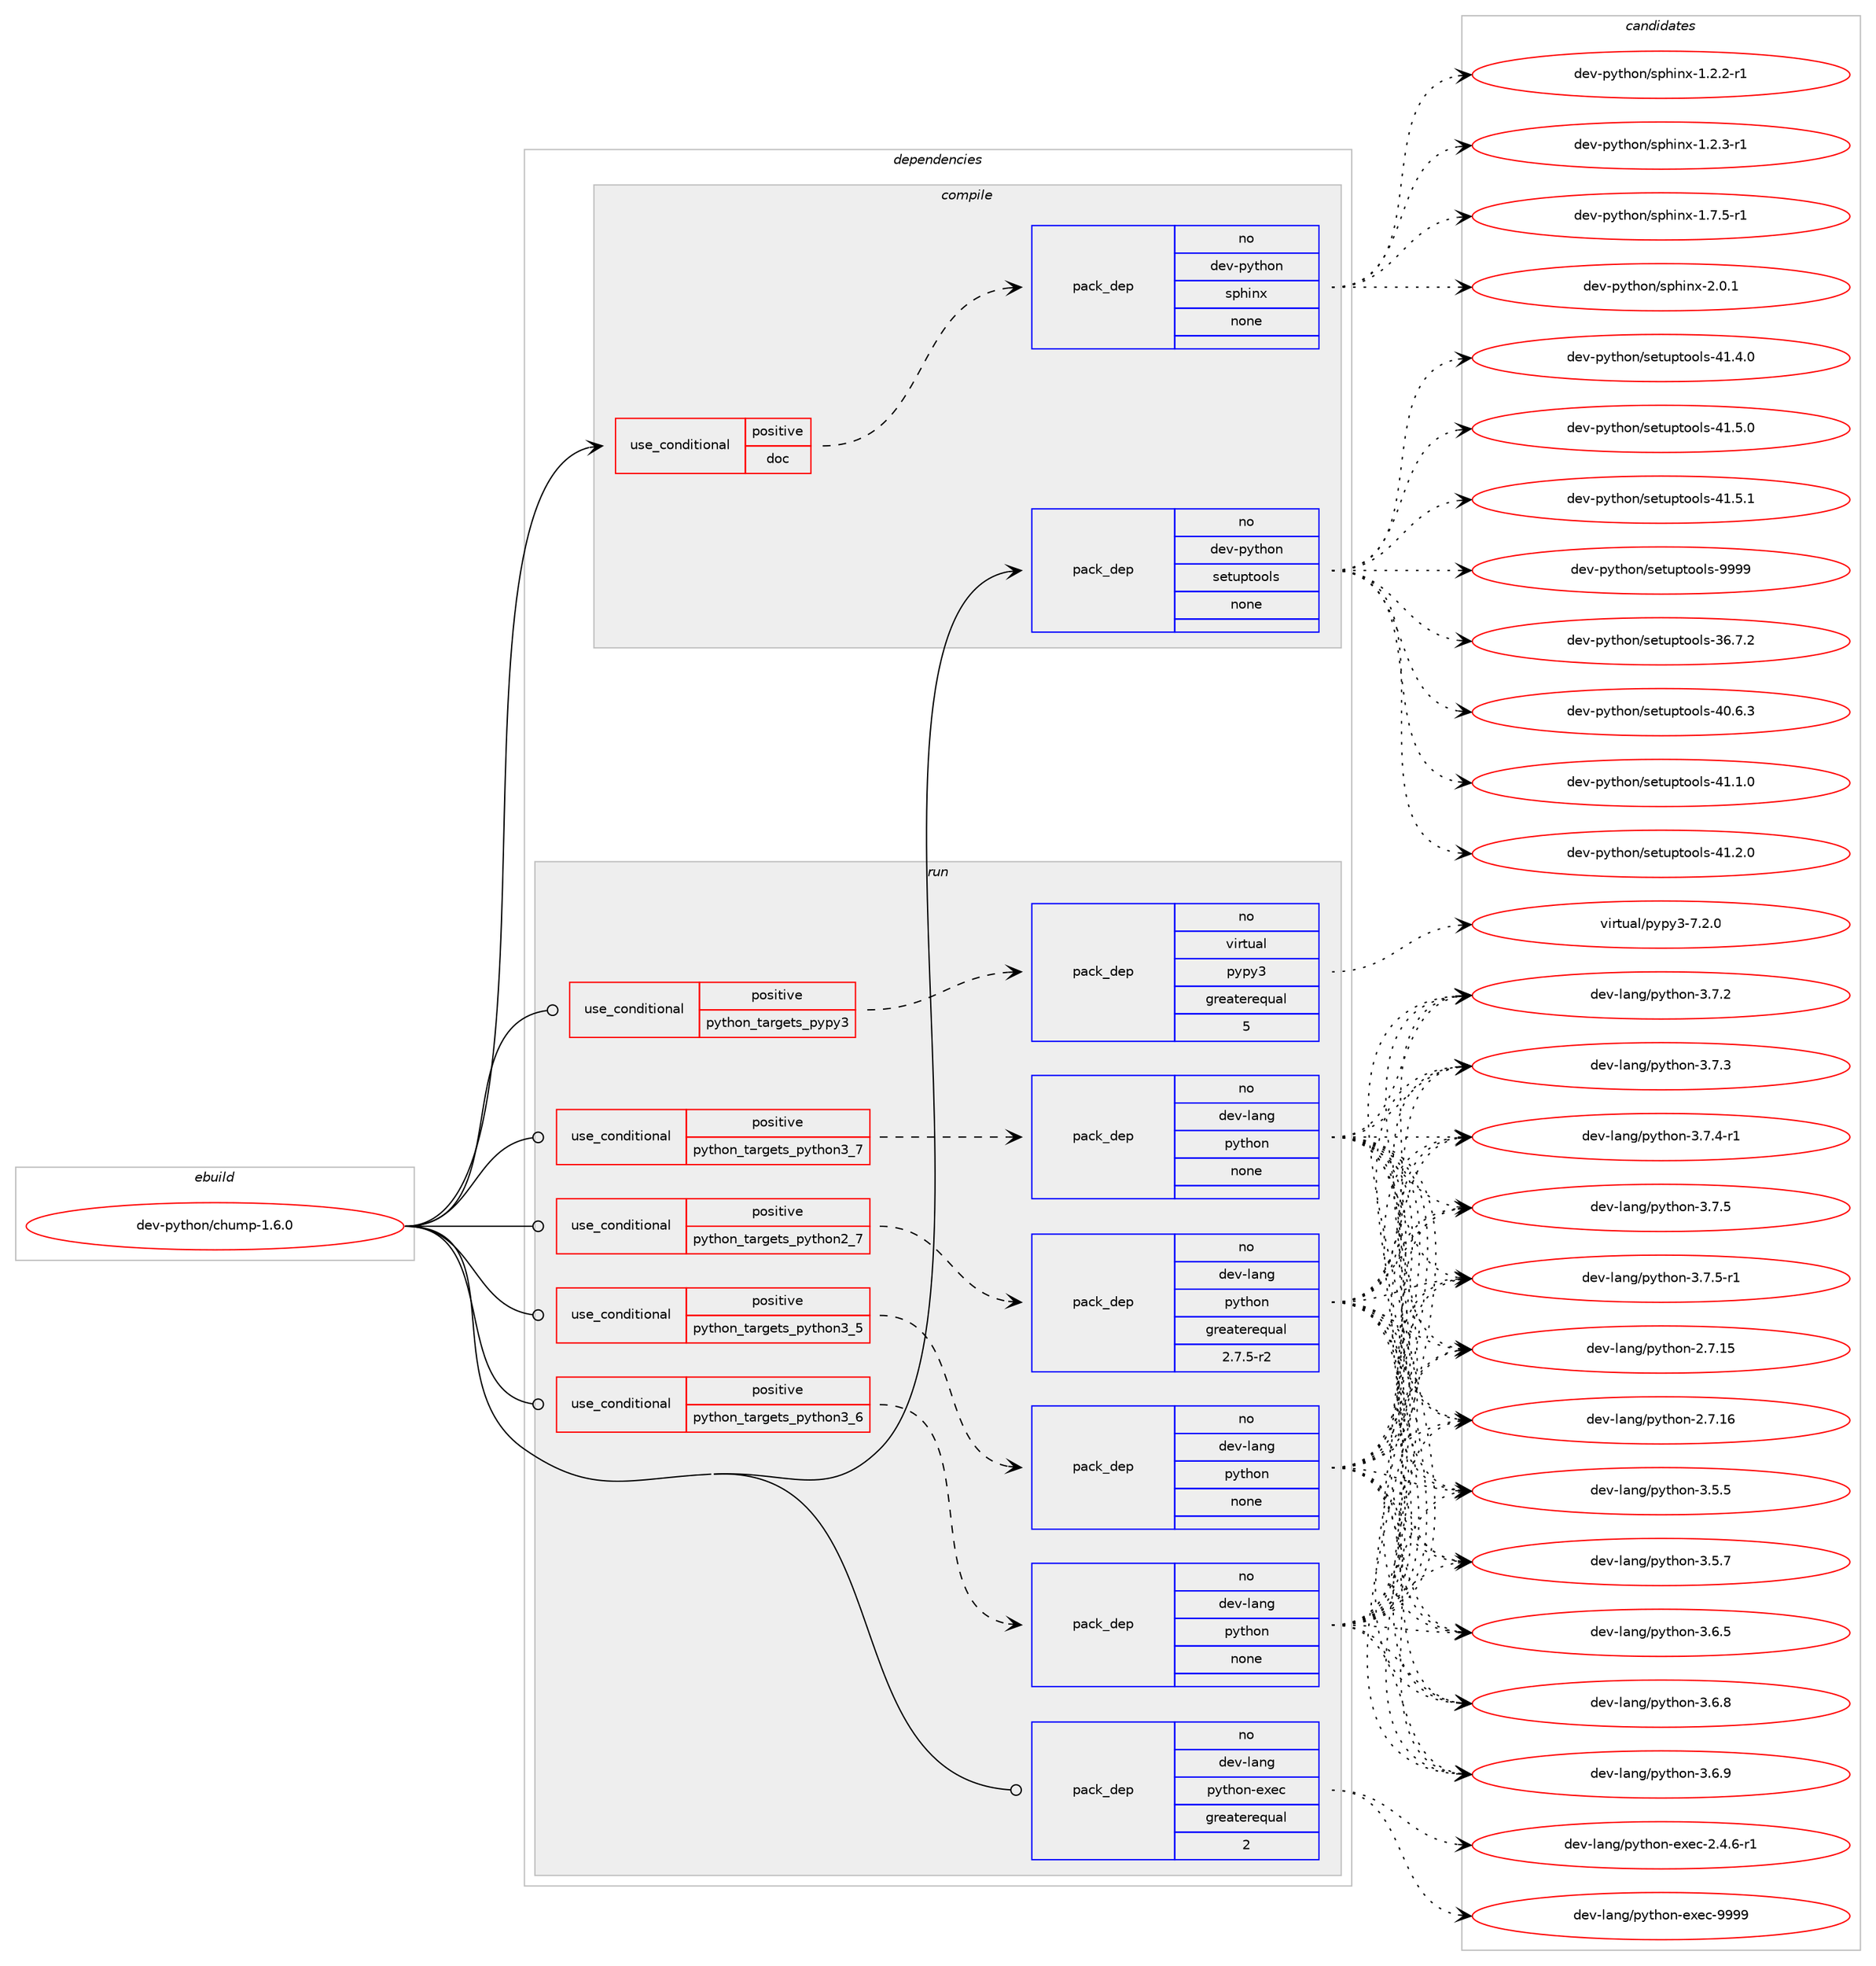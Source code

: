 digraph prolog {

# *************
# Graph options
# *************

newrank=true;
concentrate=true;
compound=true;
graph [rankdir=LR,fontname=Helvetica,fontsize=10,ranksep=1.5];#, ranksep=2.5, nodesep=0.2];
edge  [arrowhead=vee];
node  [fontname=Helvetica,fontsize=10];

# **********
# The ebuild
# **********

subgraph cluster_leftcol {
color=gray;
rank=same;
label=<<i>ebuild</i>>;
id [label="dev-python/chump-1.6.0", color=red, width=4, href="../dev-python/chump-1.6.0.svg"];
}

# ****************
# The dependencies
# ****************

subgraph cluster_midcol {
color=gray;
label=<<i>dependencies</i>>;
subgraph cluster_compile {
fillcolor="#eeeeee";
style=filled;
label=<<i>compile</i>>;
subgraph cond137498 {
dependency598835 [label=<<TABLE BORDER="0" CELLBORDER="1" CELLSPACING="0" CELLPADDING="4"><TR><TD ROWSPAN="3" CELLPADDING="10">use_conditional</TD></TR><TR><TD>positive</TD></TR><TR><TD>doc</TD></TR></TABLE>>, shape=none, color=red];
subgraph pack449558 {
dependency598836 [label=<<TABLE BORDER="0" CELLBORDER="1" CELLSPACING="0" CELLPADDING="4" WIDTH="220"><TR><TD ROWSPAN="6" CELLPADDING="30">pack_dep</TD></TR><TR><TD WIDTH="110">no</TD></TR><TR><TD>dev-python</TD></TR><TR><TD>sphinx</TD></TR><TR><TD>none</TD></TR><TR><TD></TD></TR></TABLE>>, shape=none, color=blue];
}
dependency598835:e -> dependency598836:w [weight=20,style="dashed",arrowhead="vee"];
}
id:e -> dependency598835:w [weight=20,style="solid",arrowhead="vee"];
subgraph pack449559 {
dependency598837 [label=<<TABLE BORDER="0" CELLBORDER="1" CELLSPACING="0" CELLPADDING="4" WIDTH="220"><TR><TD ROWSPAN="6" CELLPADDING="30">pack_dep</TD></TR><TR><TD WIDTH="110">no</TD></TR><TR><TD>dev-python</TD></TR><TR><TD>setuptools</TD></TR><TR><TD>none</TD></TR><TR><TD></TD></TR></TABLE>>, shape=none, color=blue];
}
id:e -> dependency598837:w [weight=20,style="solid",arrowhead="vee"];
}
subgraph cluster_compileandrun {
fillcolor="#eeeeee";
style=filled;
label=<<i>compile and run</i>>;
}
subgraph cluster_run {
fillcolor="#eeeeee";
style=filled;
label=<<i>run</i>>;
subgraph cond137499 {
dependency598838 [label=<<TABLE BORDER="0" CELLBORDER="1" CELLSPACING="0" CELLPADDING="4"><TR><TD ROWSPAN="3" CELLPADDING="10">use_conditional</TD></TR><TR><TD>positive</TD></TR><TR><TD>python_targets_pypy3</TD></TR></TABLE>>, shape=none, color=red];
subgraph pack449560 {
dependency598839 [label=<<TABLE BORDER="0" CELLBORDER="1" CELLSPACING="0" CELLPADDING="4" WIDTH="220"><TR><TD ROWSPAN="6" CELLPADDING="30">pack_dep</TD></TR><TR><TD WIDTH="110">no</TD></TR><TR><TD>virtual</TD></TR><TR><TD>pypy3</TD></TR><TR><TD>greaterequal</TD></TR><TR><TD>5</TD></TR></TABLE>>, shape=none, color=blue];
}
dependency598838:e -> dependency598839:w [weight=20,style="dashed",arrowhead="vee"];
}
id:e -> dependency598838:w [weight=20,style="solid",arrowhead="odot"];
subgraph cond137500 {
dependency598840 [label=<<TABLE BORDER="0" CELLBORDER="1" CELLSPACING="0" CELLPADDING="4"><TR><TD ROWSPAN="3" CELLPADDING="10">use_conditional</TD></TR><TR><TD>positive</TD></TR><TR><TD>python_targets_python2_7</TD></TR></TABLE>>, shape=none, color=red];
subgraph pack449561 {
dependency598841 [label=<<TABLE BORDER="0" CELLBORDER="1" CELLSPACING="0" CELLPADDING="4" WIDTH="220"><TR><TD ROWSPAN="6" CELLPADDING="30">pack_dep</TD></TR><TR><TD WIDTH="110">no</TD></TR><TR><TD>dev-lang</TD></TR><TR><TD>python</TD></TR><TR><TD>greaterequal</TD></TR><TR><TD>2.7.5-r2</TD></TR></TABLE>>, shape=none, color=blue];
}
dependency598840:e -> dependency598841:w [weight=20,style="dashed",arrowhead="vee"];
}
id:e -> dependency598840:w [weight=20,style="solid",arrowhead="odot"];
subgraph cond137501 {
dependency598842 [label=<<TABLE BORDER="0" CELLBORDER="1" CELLSPACING="0" CELLPADDING="4"><TR><TD ROWSPAN="3" CELLPADDING="10">use_conditional</TD></TR><TR><TD>positive</TD></TR><TR><TD>python_targets_python3_5</TD></TR></TABLE>>, shape=none, color=red];
subgraph pack449562 {
dependency598843 [label=<<TABLE BORDER="0" CELLBORDER="1" CELLSPACING="0" CELLPADDING="4" WIDTH="220"><TR><TD ROWSPAN="6" CELLPADDING="30">pack_dep</TD></TR><TR><TD WIDTH="110">no</TD></TR><TR><TD>dev-lang</TD></TR><TR><TD>python</TD></TR><TR><TD>none</TD></TR><TR><TD></TD></TR></TABLE>>, shape=none, color=blue];
}
dependency598842:e -> dependency598843:w [weight=20,style="dashed",arrowhead="vee"];
}
id:e -> dependency598842:w [weight=20,style="solid",arrowhead="odot"];
subgraph cond137502 {
dependency598844 [label=<<TABLE BORDER="0" CELLBORDER="1" CELLSPACING="0" CELLPADDING="4"><TR><TD ROWSPAN="3" CELLPADDING="10">use_conditional</TD></TR><TR><TD>positive</TD></TR><TR><TD>python_targets_python3_6</TD></TR></TABLE>>, shape=none, color=red];
subgraph pack449563 {
dependency598845 [label=<<TABLE BORDER="0" CELLBORDER="1" CELLSPACING="0" CELLPADDING="4" WIDTH="220"><TR><TD ROWSPAN="6" CELLPADDING="30">pack_dep</TD></TR><TR><TD WIDTH="110">no</TD></TR><TR><TD>dev-lang</TD></TR><TR><TD>python</TD></TR><TR><TD>none</TD></TR><TR><TD></TD></TR></TABLE>>, shape=none, color=blue];
}
dependency598844:e -> dependency598845:w [weight=20,style="dashed",arrowhead="vee"];
}
id:e -> dependency598844:w [weight=20,style="solid",arrowhead="odot"];
subgraph cond137503 {
dependency598846 [label=<<TABLE BORDER="0" CELLBORDER="1" CELLSPACING="0" CELLPADDING="4"><TR><TD ROWSPAN="3" CELLPADDING="10">use_conditional</TD></TR><TR><TD>positive</TD></TR><TR><TD>python_targets_python3_7</TD></TR></TABLE>>, shape=none, color=red];
subgraph pack449564 {
dependency598847 [label=<<TABLE BORDER="0" CELLBORDER="1" CELLSPACING="0" CELLPADDING="4" WIDTH="220"><TR><TD ROWSPAN="6" CELLPADDING="30">pack_dep</TD></TR><TR><TD WIDTH="110">no</TD></TR><TR><TD>dev-lang</TD></TR><TR><TD>python</TD></TR><TR><TD>none</TD></TR><TR><TD></TD></TR></TABLE>>, shape=none, color=blue];
}
dependency598846:e -> dependency598847:w [weight=20,style="dashed",arrowhead="vee"];
}
id:e -> dependency598846:w [weight=20,style="solid",arrowhead="odot"];
subgraph pack449565 {
dependency598848 [label=<<TABLE BORDER="0" CELLBORDER="1" CELLSPACING="0" CELLPADDING="4" WIDTH="220"><TR><TD ROWSPAN="6" CELLPADDING="30">pack_dep</TD></TR><TR><TD WIDTH="110">no</TD></TR><TR><TD>dev-lang</TD></TR><TR><TD>python-exec</TD></TR><TR><TD>greaterequal</TD></TR><TR><TD>2</TD></TR></TABLE>>, shape=none, color=blue];
}
id:e -> dependency598848:w [weight=20,style="solid",arrowhead="odot"];
}
}

# **************
# The candidates
# **************

subgraph cluster_choices {
rank=same;
color=gray;
label=<<i>candidates</i>>;

subgraph choice449558 {
color=black;
nodesep=1;
choice10010111845112121116104111110471151121041051101204549465046504511449 [label="dev-python/sphinx-1.2.2-r1", color=red, width=4,href="../dev-python/sphinx-1.2.2-r1.svg"];
choice10010111845112121116104111110471151121041051101204549465046514511449 [label="dev-python/sphinx-1.2.3-r1", color=red, width=4,href="../dev-python/sphinx-1.2.3-r1.svg"];
choice10010111845112121116104111110471151121041051101204549465546534511449 [label="dev-python/sphinx-1.7.5-r1", color=red, width=4,href="../dev-python/sphinx-1.7.5-r1.svg"];
choice1001011184511212111610411111047115112104105110120455046484649 [label="dev-python/sphinx-2.0.1", color=red, width=4,href="../dev-python/sphinx-2.0.1.svg"];
dependency598836:e -> choice10010111845112121116104111110471151121041051101204549465046504511449:w [style=dotted,weight="100"];
dependency598836:e -> choice10010111845112121116104111110471151121041051101204549465046514511449:w [style=dotted,weight="100"];
dependency598836:e -> choice10010111845112121116104111110471151121041051101204549465546534511449:w [style=dotted,weight="100"];
dependency598836:e -> choice1001011184511212111610411111047115112104105110120455046484649:w [style=dotted,weight="100"];
}
subgraph choice449559 {
color=black;
nodesep=1;
choice100101118451121211161041111104711510111611711211611111110811545515446554650 [label="dev-python/setuptools-36.7.2", color=red, width=4,href="../dev-python/setuptools-36.7.2.svg"];
choice100101118451121211161041111104711510111611711211611111110811545524846544651 [label="dev-python/setuptools-40.6.3", color=red, width=4,href="../dev-python/setuptools-40.6.3.svg"];
choice100101118451121211161041111104711510111611711211611111110811545524946494648 [label="dev-python/setuptools-41.1.0", color=red, width=4,href="../dev-python/setuptools-41.1.0.svg"];
choice100101118451121211161041111104711510111611711211611111110811545524946504648 [label="dev-python/setuptools-41.2.0", color=red, width=4,href="../dev-python/setuptools-41.2.0.svg"];
choice100101118451121211161041111104711510111611711211611111110811545524946524648 [label="dev-python/setuptools-41.4.0", color=red, width=4,href="../dev-python/setuptools-41.4.0.svg"];
choice100101118451121211161041111104711510111611711211611111110811545524946534648 [label="dev-python/setuptools-41.5.0", color=red, width=4,href="../dev-python/setuptools-41.5.0.svg"];
choice100101118451121211161041111104711510111611711211611111110811545524946534649 [label="dev-python/setuptools-41.5.1", color=red, width=4,href="../dev-python/setuptools-41.5.1.svg"];
choice10010111845112121116104111110471151011161171121161111111081154557575757 [label="dev-python/setuptools-9999", color=red, width=4,href="../dev-python/setuptools-9999.svg"];
dependency598837:e -> choice100101118451121211161041111104711510111611711211611111110811545515446554650:w [style=dotted,weight="100"];
dependency598837:e -> choice100101118451121211161041111104711510111611711211611111110811545524846544651:w [style=dotted,weight="100"];
dependency598837:e -> choice100101118451121211161041111104711510111611711211611111110811545524946494648:w [style=dotted,weight="100"];
dependency598837:e -> choice100101118451121211161041111104711510111611711211611111110811545524946504648:w [style=dotted,weight="100"];
dependency598837:e -> choice100101118451121211161041111104711510111611711211611111110811545524946524648:w [style=dotted,weight="100"];
dependency598837:e -> choice100101118451121211161041111104711510111611711211611111110811545524946534648:w [style=dotted,weight="100"];
dependency598837:e -> choice100101118451121211161041111104711510111611711211611111110811545524946534649:w [style=dotted,weight="100"];
dependency598837:e -> choice10010111845112121116104111110471151011161171121161111111081154557575757:w [style=dotted,weight="100"];
}
subgraph choice449560 {
color=black;
nodesep=1;
choice118105114116117971084711212111212151455546504648 [label="virtual/pypy3-7.2.0", color=red, width=4,href="../virtual/pypy3-7.2.0.svg"];
dependency598839:e -> choice118105114116117971084711212111212151455546504648:w [style=dotted,weight="100"];
}
subgraph choice449561 {
color=black;
nodesep=1;
choice10010111845108971101034711212111610411111045504655464953 [label="dev-lang/python-2.7.15", color=red, width=4,href="../dev-lang/python-2.7.15.svg"];
choice10010111845108971101034711212111610411111045504655464954 [label="dev-lang/python-2.7.16", color=red, width=4,href="../dev-lang/python-2.7.16.svg"];
choice100101118451089711010347112121116104111110455146534653 [label="dev-lang/python-3.5.5", color=red, width=4,href="../dev-lang/python-3.5.5.svg"];
choice100101118451089711010347112121116104111110455146534655 [label="dev-lang/python-3.5.7", color=red, width=4,href="../dev-lang/python-3.5.7.svg"];
choice100101118451089711010347112121116104111110455146544653 [label="dev-lang/python-3.6.5", color=red, width=4,href="../dev-lang/python-3.6.5.svg"];
choice100101118451089711010347112121116104111110455146544656 [label="dev-lang/python-3.6.8", color=red, width=4,href="../dev-lang/python-3.6.8.svg"];
choice100101118451089711010347112121116104111110455146544657 [label="dev-lang/python-3.6.9", color=red, width=4,href="../dev-lang/python-3.6.9.svg"];
choice100101118451089711010347112121116104111110455146554650 [label="dev-lang/python-3.7.2", color=red, width=4,href="../dev-lang/python-3.7.2.svg"];
choice100101118451089711010347112121116104111110455146554651 [label="dev-lang/python-3.7.3", color=red, width=4,href="../dev-lang/python-3.7.3.svg"];
choice1001011184510897110103471121211161041111104551465546524511449 [label="dev-lang/python-3.7.4-r1", color=red, width=4,href="../dev-lang/python-3.7.4-r1.svg"];
choice100101118451089711010347112121116104111110455146554653 [label="dev-lang/python-3.7.5", color=red, width=4,href="../dev-lang/python-3.7.5.svg"];
choice1001011184510897110103471121211161041111104551465546534511449 [label="dev-lang/python-3.7.5-r1", color=red, width=4,href="../dev-lang/python-3.7.5-r1.svg"];
dependency598841:e -> choice10010111845108971101034711212111610411111045504655464953:w [style=dotted,weight="100"];
dependency598841:e -> choice10010111845108971101034711212111610411111045504655464954:w [style=dotted,weight="100"];
dependency598841:e -> choice100101118451089711010347112121116104111110455146534653:w [style=dotted,weight="100"];
dependency598841:e -> choice100101118451089711010347112121116104111110455146534655:w [style=dotted,weight="100"];
dependency598841:e -> choice100101118451089711010347112121116104111110455146544653:w [style=dotted,weight="100"];
dependency598841:e -> choice100101118451089711010347112121116104111110455146544656:w [style=dotted,weight="100"];
dependency598841:e -> choice100101118451089711010347112121116104111110455146544657:w [style=dotted,weight="100"];
dependency598841:e -> choice100101118451089711010347112121116104111110455146554650:w [style=dotted,weight="100"];
dependency598841:e -> choice100101118451089711010347112121116104111110455146554651:w [style=dotted,weight="100"];
dependency598841:e -> choice1001011184510897110103471121211161041111104551465546524511449:w [style=dotted,weight="100"];
dependency598841:e -> choice100101118451089711010347112121116104111110455146554653:w [style=dotted,weight="100"];
dependency598841:e -> choice1001011184510897110103471121211161041111104551465546534511449:w [style=dotted,weight="100"];
}
subgraph choice449562 {
color=black;
nodesep=1;
choice10010111845108971101034711212111610411111045504655464953 [label="dev-lang/python-2.7.15", color=red, width=4,href="../dev-lang/python-2.7.15.svg"];
choice10010111845108971101034711212111610411111045504655464954 [label="dev-lang/python-2.7.16", color=red, width=4,href="../dev-lang/python-2.7.16.svg"];
choice100101118451089711010347112121116104111110455146534653 [label="dev-lang/python-3.5.5", color=red, width=4,href="../dev-lang/python-3.5.5.svg"];
choice100101118451089711010347112121116104111110455146534655 [label="dev-lang/python-3.5.7", color=red, width=4,href="../dev-lang/python-3.5.7.svg"];
choice100101118451089711010347112121116104111110455146544653 [label="dev-lang/python-3.6.5", color=red, width=4,href="../dev-lang/python-3.6.5.svg"];
choice100101118451089711010347112121116104111110455146544656 [label="dev-lang/python-3.6.8", color=red, width=4,href="../dev-lang/python-3.6.8.svg"];
choice100101118451089711010347112121116104111110455146544657 [label="dev-lang/python-3.6.9", color=red, width=4,href="../dev-lang/python-3.6.9.svg"];
choice100101118451089711010347112121116104111110455146554650 [label="dev-lang/python-3.7.2", color=red, width=4,href="../dev-lang/python-3.7.2.svg"];
choice100101118451089711010347112121116104111110455146554651 [label="dev-lang/python-3.7.3", color=red, width=4,href="../dev-lang/python-3.7.3.svg"];
choice1001011184510897110103471121211161041111104551465546524511449 [label="dev-lang/python-3.7.4-r1", color=red, width=4,href="../dev-lang/python-3.7.4-r1.svg"];
choice100101118451089711010347112121116104111110455146554653 [label="dev-lang/python-3.7.5", color=red, width=4,href="../dev-lang/python-3.7.5.svg"];
choice1001011184510897110103471121211161041111104551465546534511449 [label="dev-lang/python-3.7.5-r1", color=red, width=4,href="../dev-lang/python-3.7.5-r1.svg"];
dependency598843:e -> choice10010111845108971101034711212111610411111045504655464953:w [style=dotted,weight="100"];
dependency598843:e -> choice10010111845108971101034711212111610411111045504655464954:w [style=dotted,weight="100"];
dependency598843:e -> choice100101118451089711010347112121116104111110455146534653:w [style=dotted,weight="100"];
dependency598843:e -> choice100101118451089711010347112121116104111110455146534655:w [style=dotted,weight="100"];
dependency598843:e -> choice100101118451089711010347112121116104111110455146544653:w [style=dotted,weight="100"];
dependency598843:e -> choice100101118451089711010347112121116104111110455146544656:w [style=dotted,weight="100"];
dependency598843:e -> choice100101118451089711010347112121116104111110455146544657:w [style=dotted,weight="100"];
dependency598843:e -> choice100101118451089711010347112121116104111110455146554650:w [style=dotted,weight="100"];
dependency598843:e -> choice100101118451089711010347112121116104111110455146554651:w [style=dotted,weight="100"];
dependency598843:e -> choice1001011184510897110103471121211161041111104551465546524511449:w [style=dotted,weight="100"];
dependency598843:e -> choice100101118451089711010347112121116104111110455146554653:w [style=dotted,weight="100"];
dependency598843:e -> choice1001011184510897110103471121211161041111104551465546534511449:w [style=dotted,weight="100"];
}
subgraph choice449563 {
color=black;
nodesep=1;
choice10010111845108971101034711212111610411111045504655464953 [label="dev-lang/python-2.7.15", color=red, width=4,href="../dev-lang/python-2.7.15.svg"];
choice10010111845108971101034711212111610411111045504655464954 [label="dev-lang/python-2.7.16", color=red, width=4,href="../dev-lang/python-2.7.16.svg"];
choice100101118451089711010347112121116104111110455146534653 [label="dev-lang/python-3.5.5", color=red, width=4,href="../dev-lang/python-3.5.5.svg"];
choice100101118451089711010347112121116104111110455146534655 [label="dev-lang/python-3.5.7", color=red, width=4,href="../dev-lang/python-3.5.7.svg"];
choice100101118451089711010347112121116104111110455146544653 [label="dev-lang/python-3.6.5", color=red, width=4,href="../dev-lang/python-3.6.5.svg"];
choice100101118451089711010347112121116104111110455146544656 [label="dev-lang/python-3.6.8", color=red, width=4,href="../dev-lang/python-3.6.8.svg"];
choice100101118451089711010347112121116104111110455146544657 [label="dev-lang/python-3.6.9", color=red, width=4,href="../dev-lang/python-3.6.9.svg"];
choice100101118451089711010347112121116104111110455146554650 [label="dev-lang/python-3.7.2", color=red, width=4,href="../dev-lang/python-3.7.2.svg"];
choice100101118451089711010347112121116104111110455146554651 [label="dev-lang/python-3.7.3", color=red, width=4,href="../dev-lang/python-3.7.3.svg"];
choice1001011184510897110103471121211161041111104551465546524511449 [label="dev-lang/python-3.7.4-r1", color=red, width=4,href="../dev-lang/python-3.7.4-r1.svg"];
choice100101118451089711010347112121116104111110455146554653 [label="dev-lang/python-3.7.5", color=red, width=4,href="../dev-lang/python-3.7.5.svg"];
choice1001011184510897110103471121211161041111104551465546534511449 [label="dev-lang/python-3.7.5-r1", color=red, width=4,href="../dev-lang/python-3.7.5-r1.svg"];
dependency598845:e -> choice10010111845108971101034711212111610411111045504655464953:w [style=dotted,weight="100"];
dependency598845:e -> choice10010111845108971101034711212111610411111045504655464954:w [style=dotted,weight="100"];
dependency598845:e -> choice100101118451089711010347112121116104111110455146534653:w [style=dotted,weight="100"];
dependency598845:e -> choice100101118451089711010347112121116104111110455146534655:w [style=dotted,weight="100"];
dependency598845:e -> choice100101118451089711010347112121116104111110455146544653:w [style=dotted,weight="100"];
dependency598845:e -> choice100101118451089711010347112121116104111110455146544656:w [style=dotted,weight="100"];
dependency598845:e -> choice100101118451089711010347112121116104111110455146544657:w [style=dotted,weight="100"];
dependency598845:e -> choice100101118451089711010347112121116104111110455146554650:w [style=dotted,weight="100"];
dependency598845:e -> choice100101118451089711010347112121116104111110455146554651:w [style=dotted,weight="100"];
dependency598845:e -> choice1001011184510897110103471121211161041111104551465546524511449:w [style=dotted,weight="100"];
dependency598845:e -> choice100101118451089711010347112121116104111110455146554653:w [style=dotted,weight="100"];
dependency598845:e -> choice1001011184510897110103471121211161041111104551465546534511449:w [style=dotted,weight="100"];
}
subgraph choice449564 {
color=black;
nodesep=1;
choice10010111845108971101034711212111610411111045504655464953 [label="dev-lang/python-2.7.15", color=red, width=4,href="../dev-lang/python-2.7.15.svg"];
choice10010111845108971101034711212111610411111045504655464954 [label="dev-lang/python-2.7.16", color=red, width=4,href="../dev-lang/python-2.7.16.svg"];
choice100101118451089711010347112121116104111110455146534653 [label="dev-lang/python-3.5.5", color=red, width=4,href="../dev-lang/python-3.5.5.svg"];
choice100101118451089711010347112121116104111110455146534655 [label="dev-lang/python-3.5.7", color=red, width=4,href="../dev-lang/python-3.5.7.svg"];
choice100101118451089711010347112121116104111110455146544653 [label="dev-lang/python-3.6.5", color=red, width=4,href="../dev-lang/python-3.6.5.svg"];
choice100101118451089711010347112121116104111110455146544656 [label="dev-lang/python-3.6.8", color=red, width=4,href="../dev-lang/python-3.6.8.svg"];
choice100101118451089711010347112121116104111110455146544657 [label="dev-lang/python-3.6.9", color=red, width=4,href="../dev-lang/python-3.6.9.svg"];
choice100101118451089711010347112121116104111110455146554650 [label="dev-lang/python-3.7.2", color=red, width=4,href="../dev-lang/python-3.7.2.svg"];
choice100101118451089711010347112121116104111110455146554651 [label="dev-lang/python-3.7.3", color=red, width=4,href="../dev-lang/python-3.7.3.svg"];
choice1001011184510897110103471121211161041111104551465546524511449 [label="dev-lang/python-3.7.4-r1", color=red, width=4,href="../dev-lang/python-3.7.4-r1.svg"];
choice100101118451089711010347112121116104111110455146554653 [label="dev-lang/python-3.7.5", color=red, width=4,href="../dev-lang/python-3.7.5.svg"];
choice1001011184510897110103471121211161041111104551465546534511449 [label="dev-lang/python-3.7.5-r1", color=red, width=4,href="../dev-lang/python-3.7.5-r1.svg"];
dependency598847:e -> choice10010111845108971101034711212111610411111045504655464953:w [style=dotted,weight="100"];
dependency598847:e -> choice10010111845108971101034711212111610411111045504655464954:w [style=dotted,weight="100"];
dependency598847:e -> choice100101118451089711010347112121116104111110455146534653:w [style=dotted,weight="100"];
dependency598847:e -> choice100101118451089711010347112121116104111110455146534655:w [style=dotted,weight="100"];
dependency598847:e -> choice100101118451089711010347112121116104111110455146544653:w [style=dotted,weight="100"];
dependency598847:e -> choice100101118451089711010347112121116104111110455146544656:w [style=dotted,weight="100"];
dependency598847:e -> choice100101118451089711010347112121116104111110455146544657:w [style=dotted,weight="100"];
dependency598847:e -> choice100101118451089711010347112121116104111110455146554650:w [style=dotted,weight="100"];
dependency598847:e -> choice100101118451089711010347112121116104111110455146554651:w [style=dotted,weight="100"];
dependency598847:e -> choice1001011184510897110103471121211161041111104551465546524511449:w [style=dotted,weight="100"];
dependency598847:e -> choice100101118451089711010347112121116104111110455146554653:w [style=dotted,weight="100"];
dependency598847:e -> choice1001011184510897110103471121211161041111104551465546534511449:w [style=dotted,weight="100"];
}
subgraph choice449565 {
color=black;
nodesep=1;
choice10010111845108971101034711212111610411111045101120101994550465246544511449 [label="dev-lang/python-exec-2.4.6-r1", color=red, width=4,href="../dev-lang/python-exec-2.4.6-r1.svg"];
choice10010111845108971101034711212111610411111045101120101994557575757 [label="dev-lang/python-exec-9999", color=red, width=4,href="../dev-lang/python-exec-9999.svg"];
dependency598848:e -> choice10010111845108971101034711212111610411111045101120101994550465246544511449:w [style=dotted,weight="100"];
dependency598848:e -> choice10010111845108971101034711212111610411111045101120101994557575757:w [style=dotted,weight="100"];
}
}

}
